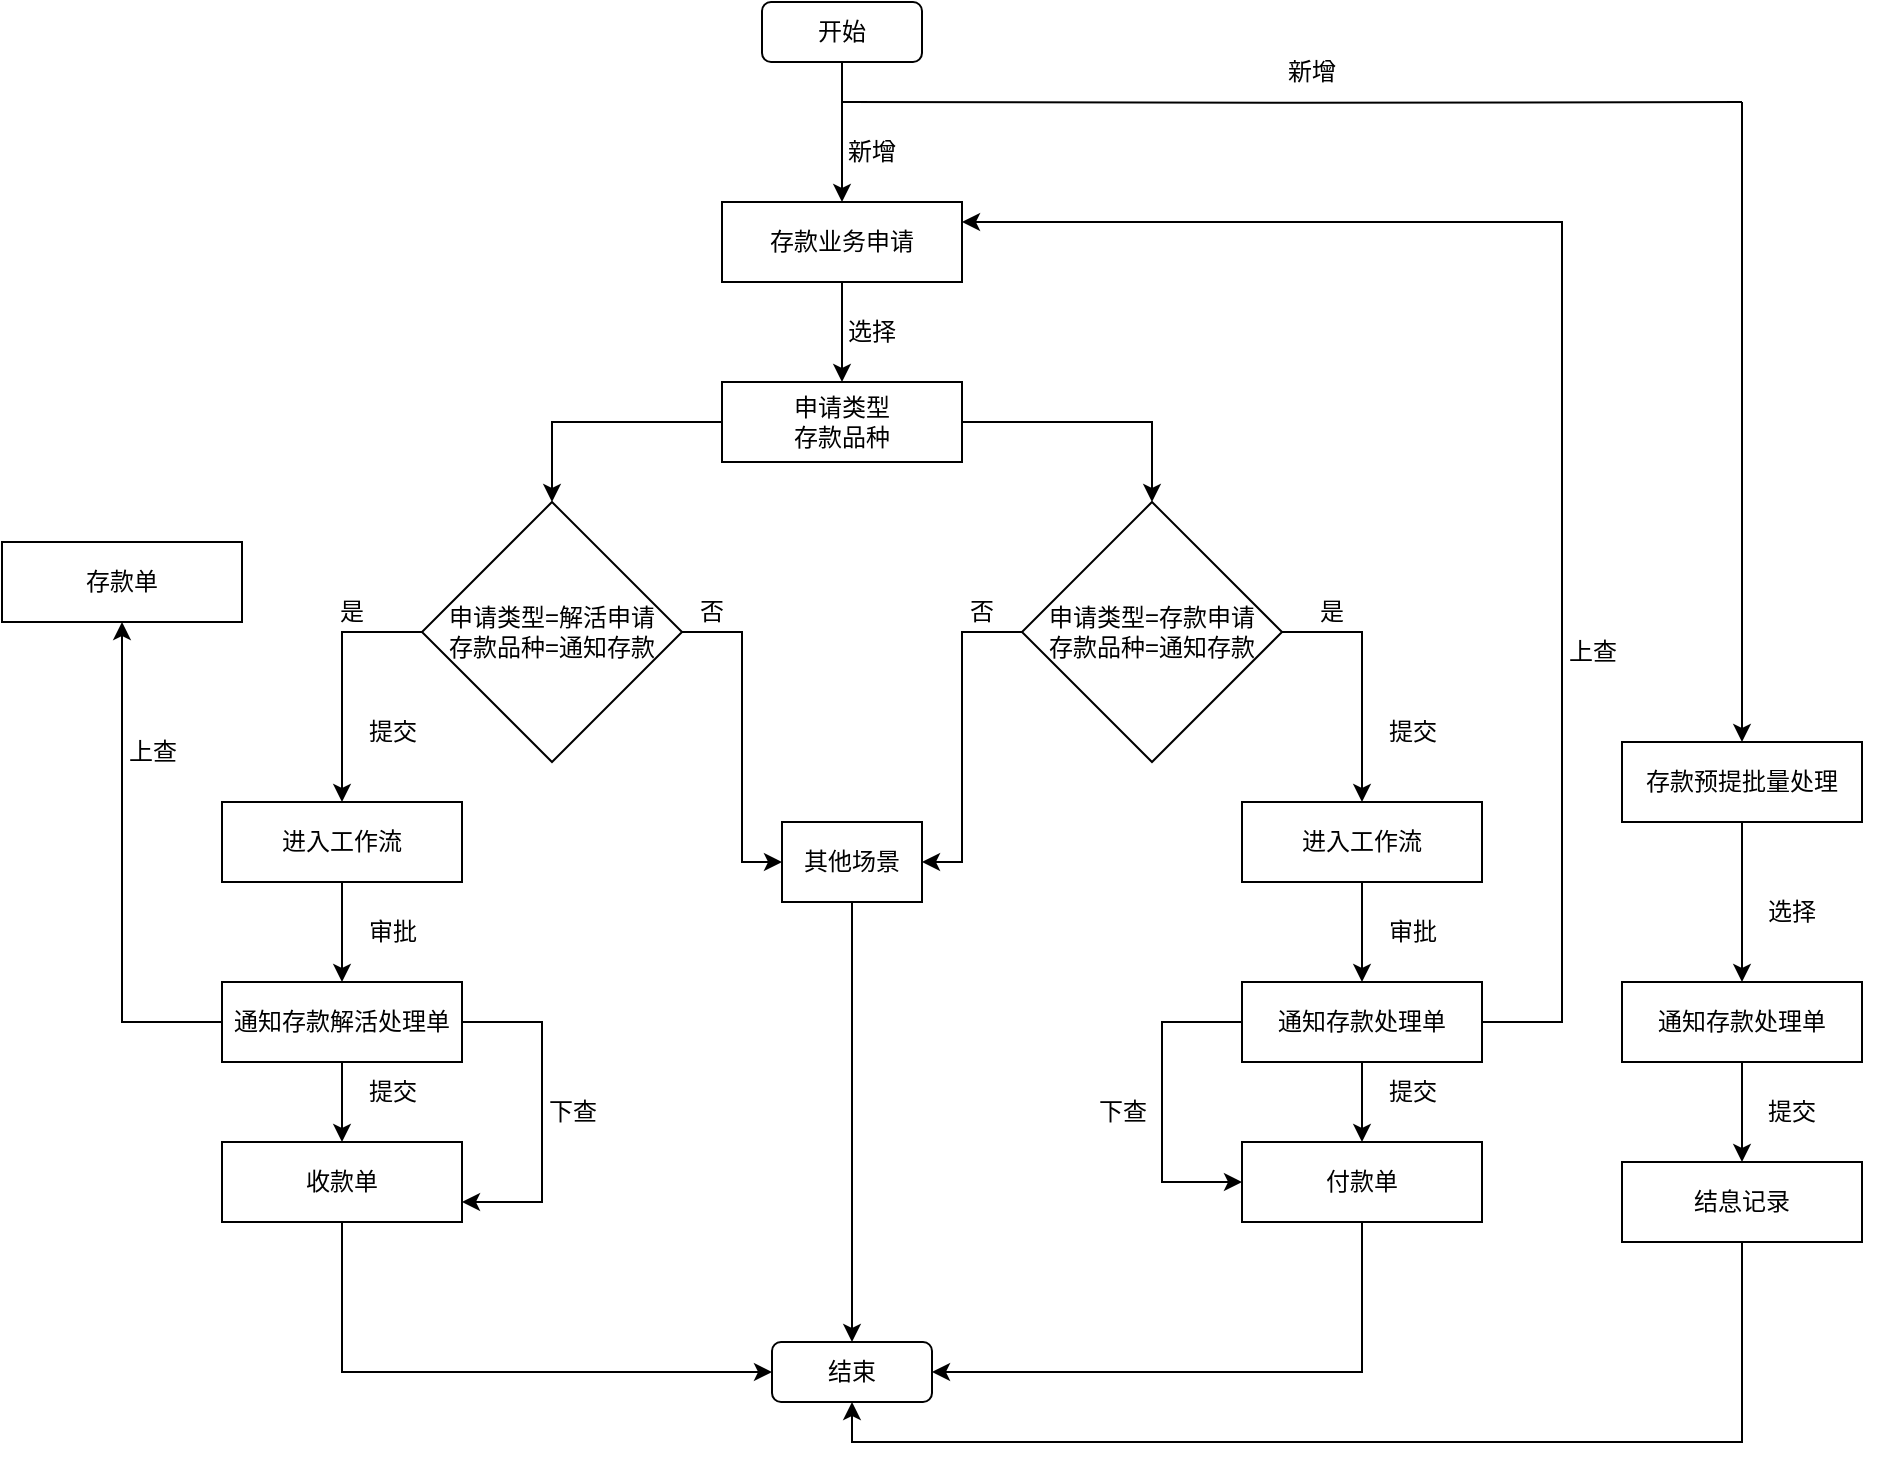 <mxfile version="20.2.8" type="github">
  <diagram id="C5RBs43oDa-KdzZeNtuy" name="Page-1">
    <mxGraphModel dx="1363" dy="722" grid="1" gridSize="10" guides="1" tooltips="1" connect="1" arrows="1" fold="1" page="1" pageScale="1" pageWidth="1200" pageHeight="1920" math="0" shadow="0">
      <root>
        <mxCell id="WIyWlLk6GJQsqaUBKTNV-0" />
        <mxCell id="WIyWlLk6GJQsqaUBKTNV-1" parent="WIyWlLk6GJQsqaUBKTNV-0" />
        <mxCell id="y5GAB2u5dXnoahRUrNDX-1" style="edgeStyle=orthogonalEdgeStyle;rounded=0;orthogonalLoop=1;jettySize=auto;html=1;entryX=0.5;entryY=0;entryDx=0;entryDy=0;" edge="1" parent="WIyWlLk6GJQsqaUBKTNV-1" source="y5GAB2u5dXnoahRUrNDX-0" target="y5GAB2u5dXnoahRUrNDX-2">
          <mxGeometry relative="1" as="geometry">
            <mxPoint x="460" y="190.0" as="targetPoint" />
          </mxGeometry>
        </mxCell>
        <mxCell id="y5GAB2u5dXnoahRUrNDX-0" value="开始" style="rounded=1;whiteSpace=wrap;html=1;" vertex="1" parent="WIyWlLk6GJQsqaUBKTNV-1">
          <mxGeometry x="420" y="110" width="80" height="30" as="geometry" />
        </mxCell>
        <mxCell id="y5GAB2u5dXnoahRUrNDX-4" style="edgeStyle=orthogonalEdgeStyle;rounded=0;orthogonalLoop=1;jettySize=auto;html=1;" edge="1" parent="WIyWlLk6GJQsqaUBKTNV-1" source="y5GAB2u5dXnoahRUrNDX-2" target="y5GAB2u5dXnoahRUrNDX-7">
          <mxGeometry relative="1" as="geometry">
            <mxPoint x="460" y="320.0" as="targetPoint" />
          </mxGeometry>
        </mxCell>
        <mxCell id="y5GAB2u5dXnoahRUrNDX-2" value="存款业务申请" style="rounded=0;whiteSpace=wrap;html=1;" vertex="1" parent="WIyWlLk6GJQsqaUBKTNV-1">
          <mxGeometry x="400" y="210" width="120" height="40" as="geometry" />
        </mxCell>
        <mxCell id="y5GAB2u5dXnoahRUrNDX-3" value="新增" style="text;html=1;strokeColor=none;fillColor=none;align=center;verticalAlign=middle;whiteSpace=wrap;rounded=0;" vertex="1" parent="WIyWlLk6GJQsqaUBKTNV-1">
          <mxGeometry x="430" y="170" width="90" height="30" as="geometry" />
        </mxCell>
        <mxCell id="y5GAB2u5dXnoahRUrNDX-8" style="edgeStyle=orthogonalEdgeStyle;rounded=0;orthogonalLoop=1;jettySize=auto;html=1;entryX=0.5;entryY=0;entryDx=0;entryDy=0;" edge="1" parent="WIyWlLk6GJQsqaUBKTNV-1" source="y5GAB2u5dXnoahRUrNDX-7" target="y5GAB2u5dXnoahRUrNDX-9">
          <mxGeometry relative="1" as="geometry">
            <mxPoint x="350" y="400.0" as="targetPoint" />
          </mxGeometry>
        </mxCell>
        <mxCell id="y5GAB2u5dXnoahRUrNDX-12" style="edgeStyle=orthogonalEdgeStyle;rounded=0;orthogonalLoop=1;jettySize=auto;html=1;" edge="1" parent="WIyWlLk6GJQsqaUBKTNV-1" source="y5GAB2u5dXnoahRUrNDX-7" target="y5GAB2u5dXnoahRUrNDX-11">
          <mxGeometry relative="1" as="geometry" />
        </mxCell>
        <mxCell id="y5GAB2u5dXnoahRUrNDX-7" value="申请类型&lt;br&gt;存款品种" style="rounded=0;whiteSpace=wrap;html=1;" vertex="1" parent="WIyWlLk6GJQsqaUBKTNV-1">
          <mxGeometry x="400" y="300" width="120" height="40" as="geometry" />
        </mxCell>
        <mxCell id="y5GAB2u5dXnoahRUrNDX-16" style="edgeStyle=orthogonalEdgeStyle;rounded=0;orthogonalLoop=1;jettySize=auto;html=1;" edge="1" parent="WIyWlLk6GJQsqaUBKTNV-1" source="y5GAB2u5dXnoahRUrNDX-9" target="y5GAB2u5dXnoahRUrNDX-15">
          <mxGeometry relative="1" as="geometry">
            <Array as="points">
              <mxPoint x="210" y="425" />
            </Array>
          </mxGeometry>
        </mxCell>
        <mxCell id="y5GAB2u5dXnoahRUrNDX-35" style="edgeStyle=orthogonalEdgeStyle;rounded=0;orthogonalLoop=1;jettySize=auto;html=1;" edge="1" parent="WIyWlLk6GJQsqaUBKTNV-1" source="y5GAB2u5dXnoahRUrNDX-9" target="y5GAB2u5dXnoahRUrNDX-36">
          <mxGeometry relative="1" as="geometry">
            <mxPoint x="430" y="510" as="targetPoint" />
            <Array as="points">
              <mxPoint x="410" y="425" />
              <mxPoint x="410" y="540" />
            </Array>
          </mxGeometry>
        </mxCell>
        <mxCell id="y5GAB2u5dXnoahRUrNDX-9" value="申请类型=解活申请&lt;br&gt;存款品种=通知存款" style="rhombus;whiteSpace=wrap;html=1;" vertex="1" parent="WIyWlLk6GJQsqaUBKTNV-1">
          <mxGeometry x="250" y="360" width="130" height="130" as="geometry" />
        </mxCell>
        <mxCell id="y5GAB2u5dXnoahRUrNDX-10" value="选择" style="text;html=1;strokeColor=none;fillColor=none;align=center;verticalAlign=middle;whiteSpace=wrap;rounded=0;" vertex="1" parent="WIyWlLk6GJQsqaUBKTNV-1">
          <mxGeometry x="430" y="260" width="90" height="30" as="geometry" />
        </mxCell>
        <mxCell id="y5GAB2u5dXnoahRUrNDX-28" style="edgeStyle=orthogonalEdgeStyle;rounded=0;orthogonalLoop=1;jettySize=auto;html=1;" edge="1" parent="WIyWlLk6GJQsqaUBKTNV-1" source="y5GAB2u5dXnoahRUrNDX-11" target="y5GAB2u5dXnoahRUrNDX-24">
          <mxGeometry relative="1" as="geometry">
            <Array as="points">
              <mxPoint x="720" y="425" />
            </Array>
          </mxGeometry>
        </mxCell>
        <mxCell id="y5GAB2u5dXnoahRUrNDX-38" style="edgeStyle=orthogonalEdgeStyle;rounded=0;orthogonalLoop=1;jettySize=auto;html=1;" edge="1" parent="WIyWlLk6GJQsqaUBKTNV-1" source="y5GAB2u5dXnoahRUrNDX-11" target="y5GAB2u5dXnoahRUrNDX-36">
          <mxGeometry relative="1" as="geometry">
            <Array as="points">
              <mxPoint x="520" y="425" />
              <mxPoint x="520" y="540" />
            </Array>
          </mxGeometry>
        </mxCell>
        <mxCell id="y5GAB2u5dXnoahRUrNDX-11" value="申请类型=存款申请&lt;br&gt;存款品种=通知存款" style="rhombus;whiteSpace=wrap;html=1;" vertex="1" parent="WIyWlLk6GJQsqaUBKTNV-1">
          <mxGeometry x="550" y="360" width="130" height="130" as="geometry" />
        </mxCell>
        <mxCell id="y5GAB2u5dXnoahRUrNDX-19" style="edgeStyle=orthogonalEdgeStyle;rounded=0;orthogonalLoop=1;jettySize=auto;html=1;" edge="1" parent="WIyWlLk6GJQsqaUBKTNV-1" source="y5GAB2u5dXnoahRUrNDX-15" target="y5GAB2u5dXnoahRUrNDX-22">
          <mxGeometry relative="1" as="geometry">
            <mxPoint x="210" y="610" as="targetPoint" />
          </mxGeometry>
        </mxCell>
        <mxCell id="y5GAB2u5dXnoahRUrNDX-42" style="edgeStyle=orthogonalEdgeStyle;rounded=0;orthogonalLoop=1;jettySize=auto;html=1;entryX=0.5;entryY=1;entryDx=0;entryDy=0;" edge="1" parent="WIyWlLk6GJQsqaUBKTNV-1" source="y5GAB2u5dXnoahRUrNDX-22" target="y5GAB2u5dXnoahRUrNDX-41">
          <mxGeometry relative="1" as="geometry">
            <Array as="points">
              <mxPoint x="100" y="620" />
            </Array>
          </mxGeometry>
        </mxCell>
        <mxCell id="y5GAB2u5dXnoahRUrNDX-15" value="进入工作流" style="rounded=0;whiteSpace=wrap;html=1;" vertex="1" parent="WIyWlLk6GJQsqaUBKTNV-1">
          <mxGeometry x="150" y="510" width="120" height="40" as="geometry" />
        </mxCell>
        <mxCell id="y5GAB2u5dXnoahRUrNDX-17" value="提交" style="text;html=1;align=center;verticalAlign=middle;resizable=0;points=[];autosize=1;strokeColor=none;fillColor=none;" vertex="1" parent="WIyWlLk6GJQsqaUBKTNV-1">
          <mxGeometry x="210" y="460" width="50" height="30" as="geometry" />
        </mxCell>
        <mxCell id="y5GAB2u5dXnoahRUrNDX-20" value="审批" style="text;html=1;align=center;verticalAlign=middle;resizable=0;points=[];autosize=1;strokeColor=none;fillColor=none;" vertex="1" parent="WIyWlLk6GJQsqaUBKTNV-1">
          <mxGeometry x="210" y="560" width="50" height="30" as="geometry" />
        </mxCell>
        <mxCell id="y5GAB2u5dXnoahRUrNDX-30" style="edgeStyle=orthogonalEdgeStyle;rounded=0;orthogonalLoop=1;jettySize=auto;html=1;" edge="1" parent="WIyWlLk6GJQsqaUBKTNV-1" source="y5GAB2u5dXnoahRUrNDX-22" target="y5GAB2u5dXnoahRUrNDX-29">
          <mxGeometry relative="1" as="geometry" />
        </mxCell>
        <mxCell id="y5GAB2u5dXnoahRUrNDX-46" style="edgeStyle=orthogonalEdgeStyle;rounded=0;orthogonalLoop=1;jettySize=auto;html=1;entryX=1;entryY=0.75;entryDx=0;entryDy=0;" edge="1" parent="WIyWlLk6GJQsqaUBKTNV-1" source="y5GAB2u5dXnoahRUrNDX-22" target="y5GAB2u5dXnoahRUrNDX-29">
          <mxGeometry relative="1" as="geometry">
            <Array as="points">
              <mxPoint x="310" y="620" />
              <mxPoint x="310" y="710" />
            </Array>
          </mxGeometry>
        </mxCell>
        <mxCell id="y5GAB2u5dXnoahRUrNDX-22" value="&lt;span style=&quot;text-align: left;&quot;&gt;通知存款解活处理单&lt;/span&gt;" style="rounded=0;whiteSpace=wrap;html=1;" vertex="1" parent="WIyWlLk6GJQsqaUBKTNV-1">
          <mxGeometry x="150" y="600" width="120" height="40" as="geometry" />
        </mxCell>
        <mxCell id="y5GAB2u5dXnoahRUrNDX-23" style="edgeStyle=orthogonalEdgeStyle;rounded=0;orthogonalLoop=1;jettySize=auto;html=1;" edge="1" parent="WIyWlLk6GJQsqaUBKTNV-1" source="y5GAB2u5dXnoahRUrNDX-24" target="y5GAB2u5dXnoahRUrNDX-27">
          <mxGeometry relative="1" as="geometry">
            <mxPoint x="720" y="610" as="targetPoint" />
          </mxGeometry>
        </mxCell>
        <mxCell id="y5GAB2u5dXnoahRUrNDX-24" value="进入工作流" style="rounded=0;whiteSpace=wrap;html=1;" vertex="1" parent="WIyWlLk6GJQsqaUBKTNV-1">
          <mxGeometry x="660" y="510" width="120" height="40" as="geometry" />
        </mxCell>
        <mxCell id="y5GAB2u5dXnoahRUrNDX-25" value="提交" style="text;html=1;align=center;verticalAlign=middle;resizable=0;points=[];autosize=1;strokeColor=none;fillColor=none;" vertex="1" parent="WIyWlLk6GJQsqaUBKTNV-1">
          <mxGeometry x="720" y="460" width="50" height="30" as="geometry" />
        </mxCell>
        <mxCell id="y5GAB2u5dXnoahRUrNDX-26" value="审批" style="text;html=1;align=center;verticalAlign=middle;resizable=0;points=[];autosize=1;strokeColor=none;fillColor=none;" vertex="1" parent="WIyWlLk6GJQsqaUBKTNV-1">
          <mxGeometry x="720" y="560" width="50" height="30" as="geometry" />
        </mxCell>
        <mxCell id="y5GAB2u5dXnoahRUrNDX-33" style="edgeStyle=orthogonalEdgeStyle;rounded=0;orthogonalLoop=1;jettySize=auto;html=1;entryX=0.5;entryY=0;entryDx=0;entryDy=0;" edge="1" parent="WIyWlLk6GJQsqaUBKTNV-1" source="y5GAB2u5dXnoahRUrNDX-27" target="y5GAB2u5dXnoahRUrNDX-32">
          <mxGeometry relative="1" as="geometry" />
        </mxCell>
        <mxCell id="y5GAB2u5dXnoahRUrNDX-39" style="edgeStyle=orthogonalEdgeStyle;rounded=0;orthogonalLoop=1;jettySize=auto;html=1;entryX=1;entryY=0.25;entryDx=0;entryDy=0;" edge="1" parent="WIyWlLk6GJQsqaUBKTNV-1" source="y5GAB2u5dXnoahRUrNDX-27" target="y5GAB2u5dXnoahRUrNDX-2">
          <mxGeometry relative="1" as="geometry">
            <Array as="points">
              <mxPoint x="820" y="620" />
              <mxPoint x="820" y="220" />
            </Array>
          </mxGeometry>
        </mxCell>
        <mxCell id="y5GAB2u5dXnoahRUrNDX-50" style="edgeStyle=orthogonalEdgeStyle;rounded=0;orthogonalLoop=1;jettySize=auto;html=1;entryX=0;entryY=0.5;entryDx=0;entryDy=0;" edge="1" parent="WIyWlLk6GJQsqaUBKTNV-1" source="y5GAB2u5dXnoahRUrNDX-27" target="y5GAB2u5dXnoahRUrNDX-32">
          <mxGeometry relative="1" as="geometry">
            <Array as="points">
              <mxPoint x="620" y="620" />
              <mxPoint x="620" y="700" />
            </Array>
          </mxGeometry>
        </mxCell>
        <mxCell id="y5GAB2u5dXnoahRUrNDX-27" value="&lt;span style=&quot;text-align: left;&quot;&gt;通知存款处理单&lt;/span&gt;" style="rounded=0;whiteSpace=wrap;html=1;" vertex="1" parent="WIyWlLk6GJQsqaUBKTNV-1">
          <mxGeometry x="660" y="600" width="120" height="40" as="geometry" />
        </mxCell>
        <mxCell id="y5GAB2u5dXnoahRUrNDX-56" style="edgeStyle=orthogonalEdgeStyle;rounded=0;orthogonalLoop=1;jettySize=auto;html=1;entryX=0;entryY=0.5;entryDx=0;entryDy=0;" edge="1" parent="WIyWlLk6GJQsqaUBKTNV-1" source="y5GAB2u5dXnoahRUrNDX-29" target="y5GAB2u5dXnoahRUrNDX-52">
          <mxGeometry relative="1" as="geometry">
            <Array as="points">
              <mxPoint x="210" y="795" />
            </Array>
          </mxGeometry>
        </mxCell>
        <mxCell id="y5GAB2u5dXnoahRUrNDX-29" value="收款单" style="rounded=0;whiteSpace=wrap;html=1;" vertex="1" parent="WIyWlLk6GJQsqaUBKTNV-1">
          <mxGeometry x="150" y="680" width="120" height="40" as="geometry" />
        </mxCell>
        <mxCell id="y5GAB2u5dXnoahRUrNDX-31" value="提交" style="text;html=1;align=center;verticalAlign=middle;resizable=0;points=[];autosize=1;strokeColor=none;fillColor=none;" vertex="1" parent="WIyWlLk6GJQsqaUBKTNV-1">
          <mxGeometry x="210" y="640" width="50" height="30" as="geometry" />
        </mxCell>
        <mxCell id="y5GAB2u5dXnoahRUrNDX-55" style="edgeStyle=orthogonalEdgeStyle;rounded=0;orthogonalLoop=1;jettySize=auto;html=1;entryX=1;entryY=0.5;entryDx=0;entryDy=0;" edge="1" parent="WIyWlLk6GJQsqaUBKTNV-1" source="y5GAB2u5dXnoahRUrNDX-32" target="y5GAB2u5dXnoahRUrNDX-52">
          <mxGeometry relative="1" as="geometry">
            <Array as="points">
              <mxPoint x="720" y="795" />
            </Array>
          </mxGeometry>
        </mxCell>
        <mxCell id="y5GAB2u5dXnoahRUrNDX-32" value="付款单" style="rounded=0;whiteSpace=wrap;html=1;" vertex="1" parent="WIyWlLk6GJQsqaUBKTNV-1">
          <mxGeometry x="660" y="680" width="120" height="40" as="geometry" />
        </mxCell>
        <mxCell id="y5GAB2u5dXnoahRUrNDX-34" value="提交" style="text;html=1;align=center;verticalAlign=middle;resizable=0;points=[];autosize=1;strokeColor=none;fillColor=none;" vertex="1" parent="WIyWlLk6GJQsqaUBKTNV-1">
          <mxGeometry x="720" y="640" width="50" height="30" as="geometry" />
        </mxCell>
        <mxCell id="y5GAB2u5dXnoahRUrNDX-57" style="edgeStyle=orthogonalEdgeStyle;rounded=0;orthogonalLoop=1;jettySize=auto;html=1;" edge="1" parent="WIyWlLk6GJQsqaUBKTNV-1" source="y5GAB2u5dXnoahRUrNDX-36" target="y5GAB2u5dXnoahRUrNDX-52">
          <mxGeometry relative="1" as="geometry" />
        </mxCell>
        <mxCell id="y5GAB2u5dXnoahRUrNDX-36" value="其他场景" style="rounded=0;whiteSpace=wrap;html=1;" vertex="1" parent="WIyWlLk6GJQsqaUBKTNV-1">
          <mxGeometry x="430" y="520" width="70" height="40" as="geometry" />
        </mxCell>
        <mxCell id="y5GAB2u5dXnoahRUrNDX-41" value="存款单" style="rounded=0;whiteSpace=wrap;html=1;" vertex="1" parent="WIyWlLk6GJQsqaUBKTNV-1">
          <mxGeometry x="40" y="380" width="120" height="40" as="geometry" />
        </mxCell>
        <mxCell id="y5GAB2u5dXnoahRUrNDX-47" value="上查" style="text;html=1;align=center;verticalAlign=middle;resizable=0;points=[];autosize=1;strokeColor=none;fillColor=none;" vertex="1" parent="WIyWlLk6GJQsqaUBKTNV-1">
          <mxGeometry x="90" y="470" width="50" height="30" as="geometry" />
        </mxCell>
        <mxCell id="y5GAB2u5dXnoahRUrNDX-48" value="下查" style="text;html=1;align=center;verticalAlign=middle;resizable=0;points=[];autosize=1;strokeColor=none;fillColor=none;" vertex="1" parent="WIyWlLk6GJQsqaUBKTNV-1">
          <mxGeometry x="300" y="650" width="50" height="30" as="geometry" />
        </mxCell>
        <mxCell id="y5GAB2u5dXnoahRUrNDX-49" value="上查" style="text;html=1;align=center;verticalAlign=middle;resizable=0;points=[];autosize=1;strokeColor=none;fillColor=none;" vertex="1" parent="WIyWlLk6GJQsqaUBKTNV-1">
          <mxGeometry x="810" y="420" width="50" height="30" as="geometry" />
        </mxCell>
        <mxCell id="y5GAB2u5dXnoahRUrNDX-51" value="下查" style="text;html=1;align=center;verticalAlign=middle;resizable=0;points=[];autosize=1;strokeColor=none;fillColor=none;" vertex="1" parent="WIyWlLk6GJQsqaUBKTNV-1">
          <mxGeometry x="575" y="650" width="50" height="30" as="geometry" />
        </mxCell>
        <mxCell id="y5GAB2u5dXnoahRUrNDX-52" value="结束" style="rounded=1;whiteSpace=wrap;html=1;" vertex="1" parent="WIyWlLk6GJQsqaUBKTNV-1">
          <mxGeometry x="425" y="780" width="80" height="30" as="geometry" />
        </mxCell>
        <mxCell id="y5GAB2u5dXnoahRUrNDX-58" style="edgeStyle=orthogonalEdgeStyle;rounded=0;orthogonalLoop=1;jettySize=auto;html=1;exitX=0.5;exitY=1;exitDx=0;exitDy=0;" edge="1" parent="WIyWlLk6GJQsqaUBKTNV-1" source="y5GAB2u5dXnoahRUrNDX-52" target="y5GAB2u5dXnoahRUrNDX-52">
          <mxGeometry relative="1" as="geometry" />
        </mxCell>
        <mxCell id="y5GAB2u5dXnoahRUrNDX-71" style="edgeStyle=orthogonalEdgeStyle;rounded=0;orthogonalLoop=1;jettySize=auto;html=1;" edge="1" parent="WIyWlLk6GJQsqaUBKTNV-1" source="y5GAB2u5dXnoahRUrNDX-61" target="y5GAB2u5dXnoahRUrNDX-63">
          <mxGeometry relative="1" as="geometry" />
        </mxCell>
        <mxCell id="y5GAB2u5dXnoahRUrNDX-61" value="存款预提批量处理" style="rounded=0;whiteSpace=wrap;html=1;" vertex="1" parent="WIyWlLk6GJQsqaUBKTNV-1">
          <mxGeometry x="850" y="480" width="120" height="40" as="geometry" />
        </mxCell>
        <mxCell id="y5GAB2u5dXnoahRUrNDX-75" style="edgeStyle=orthogonalEdgeStyle;rounded=0;orthogonalLoop=1;jettySize=auto;html=1;" edge="1" parent="WIyWlLk6GJQsqaUBKTNV-1" source="y5GAB2u5dXnoahRUrNDX-63" target="y5GAB2u5dXnoahRUrNDX-74">
          <mxGeometry relative="1" as="geometry" />
        </mxCell>
        <mxCell id="y5GAB2u5dXnoahRUrNDX-63" value="&lt;span style=&quot;text-align: left;&quot;&gt;通知存款处理单&lt;/span&gt;" style="rounded=0;whiteSpace=wrap;html=1;" vertex="1" parent="WIyWlLk6GJQsqaUBKTNV-1">
          <mxGeometry x="850" y="600" width="120" height="40" as="geometry" />
        </mxCell>
        <mxCell id="y5GAB2u5dXnoahRUrNDX-66" value="" style="endArrow=none;html=1;rounded=0;" edge="1" parent="WIyWlLk6GJQsqaUBKTNV-1">
          <mxGeometry width="50" height="50" relative="1" as="geometry">
            <mxPoint x="460" y="160" as="sourcePoint" />
            <mxPoint x="910" y="160" as="targetPoint" />
            <Array as="points">
              <mxPoint x="690" y="160.42" />
            </Array>
          </mxGeometry>
        </mxCell>
        <mxCell id="y5GAB2u5dXnoahRUrNDX-70" value="" style="endArrow=classic;html=1;rounded=0;" edge="1" parent="WIyWlLk6GJQsqaUBKTNV-1" target="y5GAB2u5dXnoahRUrNDX-61">
          <mxGeometry width="50" height="50" relative="1" as="geometry">
            <mxPoint x="910" y="160" as="sourcePoint" />
            <mxPoint x="960" y="190" as="targetPoint" />
            <Array as="points">
              <mxPoint x="910" y="340" />
            </Array>
          </mxGeometry>
        </mxCell>
        <mxCell id="y5GAB2u5dXnoahRUrNDX-72" value="新增" style="text;html=1;strokeColor=none;fillColor=none;align=center;verticalAlign=middle;whiteSpace=wrap;rounded=0;" vertex="1" parent="WIyWlLk6GJQsqaUBKTNV-1">
          <mxGeometry x="650" y="130" width="90" height="30" as="geometry" />
        </mxCell>
        <mxCell id="y5GAB2u5dXnoahRUrNDX-73" value="选择" style="text;html=1;strokeColor=none;fillColor=none;align=center;verticalAlign=middle;whiteSpace=wrap;rounded=0;" vertex="1" parent="WIyWlLk6GJQsqaUBKTNV-1">
          <mxGeometry x="890" y="550" width="90" height="30" as="geometry" />
        </mxCell>
        <mxCell id="y5GAB2u5dXnoahRUrNDX-77" style="edgeStyle=orthogonalEdgeStyle;rounded=0;orthogonalLoop=1;jettySize=auto;html=1;entryX=0.5;entryY=1;entryDx=0;entryDy=0;" edge="1" parent="WIyWlLk6GJQsqaUBKTNV-1" source="y5GAB2u5dXnoahRUrNDX-74" target="y5GAB2u5dXnoahRUrNDX-52">
          <mxGeometry relative="1" as="geometry">
            <Array as="points">
              <mxPoint x="910" y="830" />
              <mxPoint x="465" y="830" />
            </Array>
          </mxGeometry>
        </mxCell>
        <mxCell id="y5GAB2u5dXnoahRUrNDX-74" value="&lt;div style=&quot;text-align: left;&quot;&gt;&lt;span style=&quot;background-color: initial;&quot;&gt;结息记录&lt;/span&gt;&lt;/div&gt;" style="rounded=0;whiteSpace=wrap;html=1;" vertex="1" parent="WIyWlLk6GJQsqaUBKTNV-1">
          <mxGeometry x="850" y="690" width="120" height="40" as="geometry" />
        </mxCell>
        <mxCell id="y5GAB2u5dXnoahRUrNDX-76" value="提交" style="text;html=1;strokeColor=none;fillColor=none;align=center;verticalAlign=middle;whiteSpace=wrap;rounded=0;" vertex="1" parent="WIyWlLk6GJQsqaUBKTNV-1">
          <mxGeometry x="890" y="650" width="90" height="30" as="geometry" />
        </mxCell>
        <mxCell id="y5GAB2u5dXnoahRUrNDX-78" value="是" style="text;html=1;strokeColor=none;fillColor=none;align=center;verticalAlign=middle;whiteSpace=wrap;rounded=0;" vertex="1" parent="WIyWlLk6GJQsqaUBKTNV-1">
          <mxGeometry x="170" y="400" width="90" height="30" as="geometry" />
        </mxCell>
        <mxCell id="y5GAB2u5dXnoahRUrNDX-79" value="是" style="text;html=1;strokeColor=none;fillColor=none;align=center;verticalAlign=middle;whiteSpace=wrap;rounded=0;" vertex="1" parent="WIyWlLk6GJQsqaUBKTNV-1">
          <mxGeometry x="660" y="400" width="90" height="30" as="geometry" />
        </mxCell>
        <mxCell id="y5GAB2u5dXnoahRUrNDX-80" value="否" style="text;html=1;strokeColor=none;fillColor=none;align=center;verticalAlign=middle;whiteSpace=wrap;rounded=0;" vertex="1" parent="WIyWlLk6GJQsqaUBKTNV-1">
          <mxGeometry x="350" y="400" width="90" height="30" as="geometry" />
        </mxCell>
        <mxCell id="y5GAB2u5dXnoahRUrNDX-81" value="否" style="text;html=1;strokeColor=none;fillColor=none;align=center;verticalAlign=middle;whiteSpace=wrap;rounded=0;" vertex="1" parent="WIyWlLk6GJQsqaUBKTNV-1">
          <mxGeometry x="485" y="400" width="90" height="30" as="geometry" />
        </mxCell>
      </root>
    </mxGraphModel>
  </diagram>
</mxfile>
